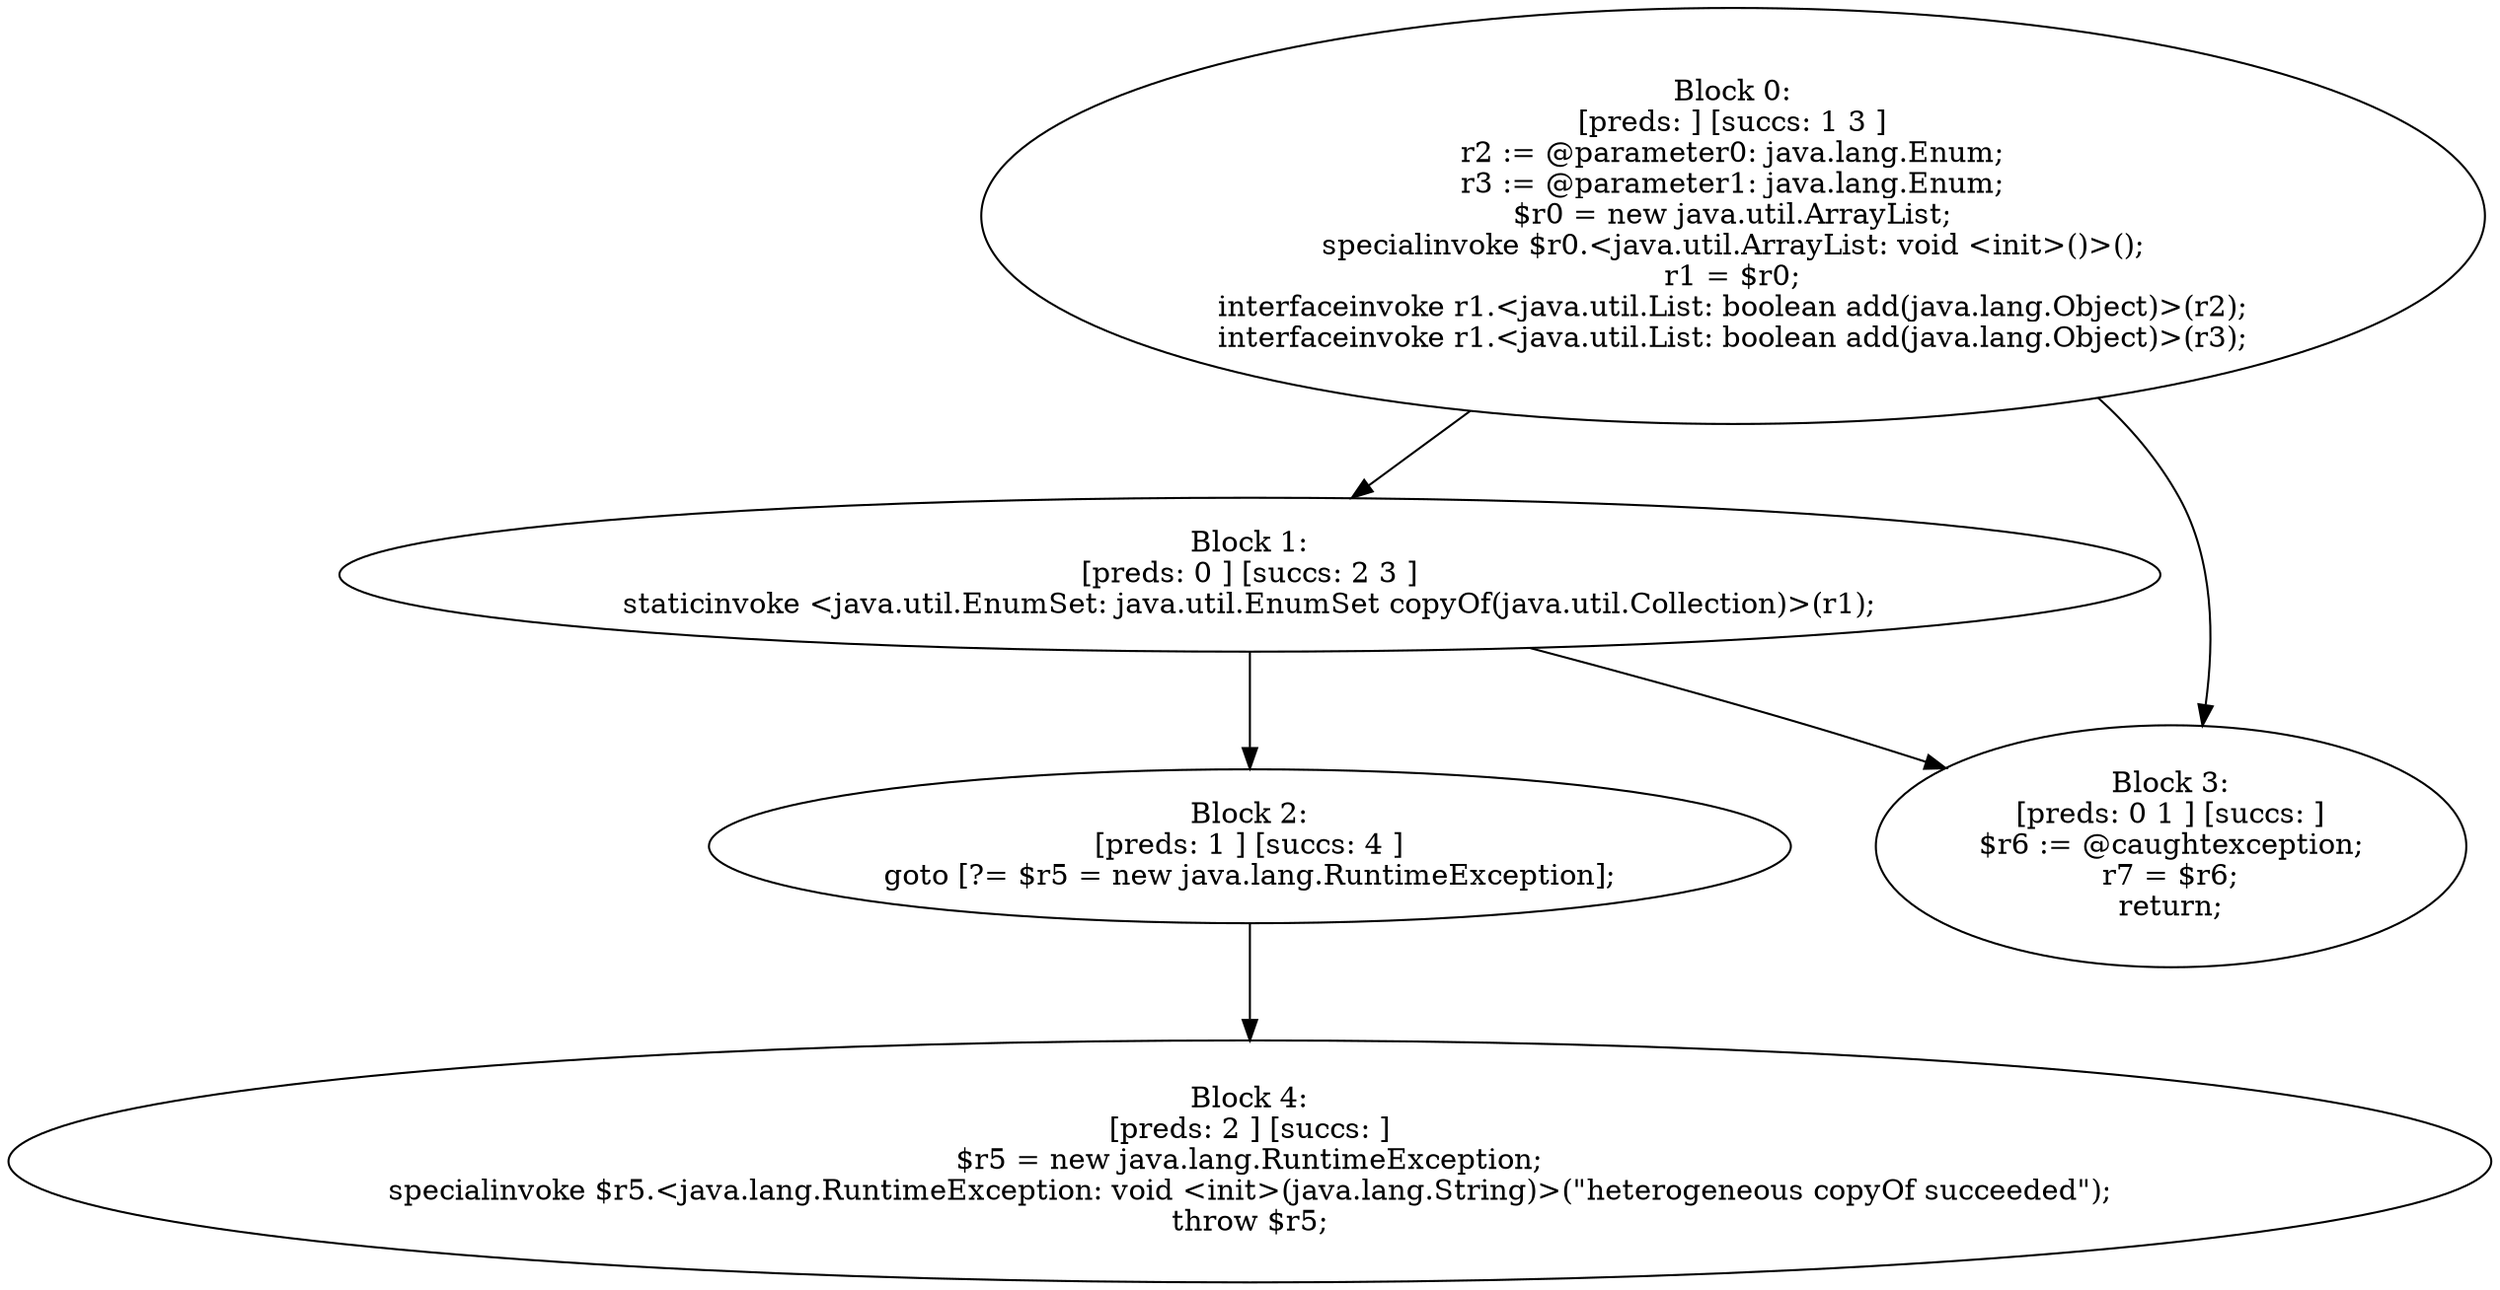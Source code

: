 digraph "unitGraph" {
    "Block 0:
[preds: ] [succs: 1 3 ]
r2 := @parameter0: java.lang.Enum;
r3 := @parameter1: java.lang.Enum;
$r0 = new java.util.ArrayList;
specialinvoke $r0.<java.util.ArrayList: void <init>()>();
r1 = $r0;
interfaceinvoke r1.<java.util.List: boolean add(java.lang.Object)>(r2);
interfaceinvoke r1.<java.util.List: boolean add(java.lang.Object)>(r3);
"
    "Block 1:
[preds: 0 ] [succs: 2 3 ]
staticinvoke <java.util.EnumSet: java.util.EnumSet copyOf(java.util.Collection)>(r1);
"
    "Block 2:
[preds: 1 ] [succs: 4 ]
goto [?= $r5 = new java.lang.RuntimeException];
"
    "Block 3:
[preds: 0 1 ] [succs: ]
$r6 := @caughtexception;
r7 = $r6;
return;
"
    "Block 4:
[preds: 2 ] [succs: ]
$r5 = new java.lang.RuntimeException;
specialinvoke $r5.<java.lang.RuntimeException: void <init>(java.lang.String)>(\"heterogeneous copyOf succeeded\");
throw $r5;
"
    "Block 0:
[preds: ] [succs: 1 3 ]
r2 := @parameter0: java.lang.Enum;
r3 := @parameter1: java.lang.Enum;
$r0 = new java.util.ArrayList;
specialinvoke $r0.<java.util.ArrayList: void <init>()>();
r1 = $r0;
interfaceinvoke r1.<java.util.List: boolean add(java.lang.Object)>(r2);
interfaceinvoke r1.<java.util.List: boolean add(java.lang.Object)>(r3);
"->"Block 1:
[preds: 0 ] [succs: 2 3 ]
staticinvoke <java.util.EnumSet: java.util.EnumSet copyOf(java.util.Collection)>(r1);
";
    "Block 0:
[preds: ] [succs: 1 3 ]
r2 := @parameter0: java.lang.Enum;
r3 := @parameter1: java.lang.Enum;
$r0 = new java.util.ArrayList;
specialinvoke $r0.<java.util.ArrayList: void <init>()>();
r1 = $r0;
interfaceinvoke r1.<java.util.List: boolean add(java.lang.Object)>(r2);
interfaceinvoke r1.<java.util.List: boolean add(java.lang.Object)>(r3);
"->"Block 3:
[preds: 0 1 ] [succs: ]
$r6 := @caughtexception;
r7 = $r6;
return;
";
    "Block 1:
[preds: 0 ] [succs: 2 3 ]
staticinvoke <java.util.EnumSet: java.util.EnumSet copyOf(java.util.Collection)>(r1);
"->"Block 2:
[preds: 1 ] [succs: 4 ]
goto [?= $r5 = new java.lang.RuntimeException];
";
    "Block 1:
[preds: 0 ] [succs: 2 3 ]
staticinvoke <java.util.EnumSet: java.util.EnumSet copyOf(java.util.Collection)>(r1);
"->"Block 3:
[preds: 0 1 ] [succs: ]
$r6 := @caughtexception;
r7 = $r6;
return;
";
    "Block 2:
[preds: 1 ] [succs: 4 ]
goto [?= $r5 = new java.lang.RuntimeException];
"->"Block 4:
[preds: 2 ] [succs: ]
$r5 = new java.lang.RuntimeException;
specialinvoke $r5.<java.lang.RuntimeException: void <init>(java.lang.String)>(\"heterogeneous copyOf succeeded\");
throw $r5;
";
}
